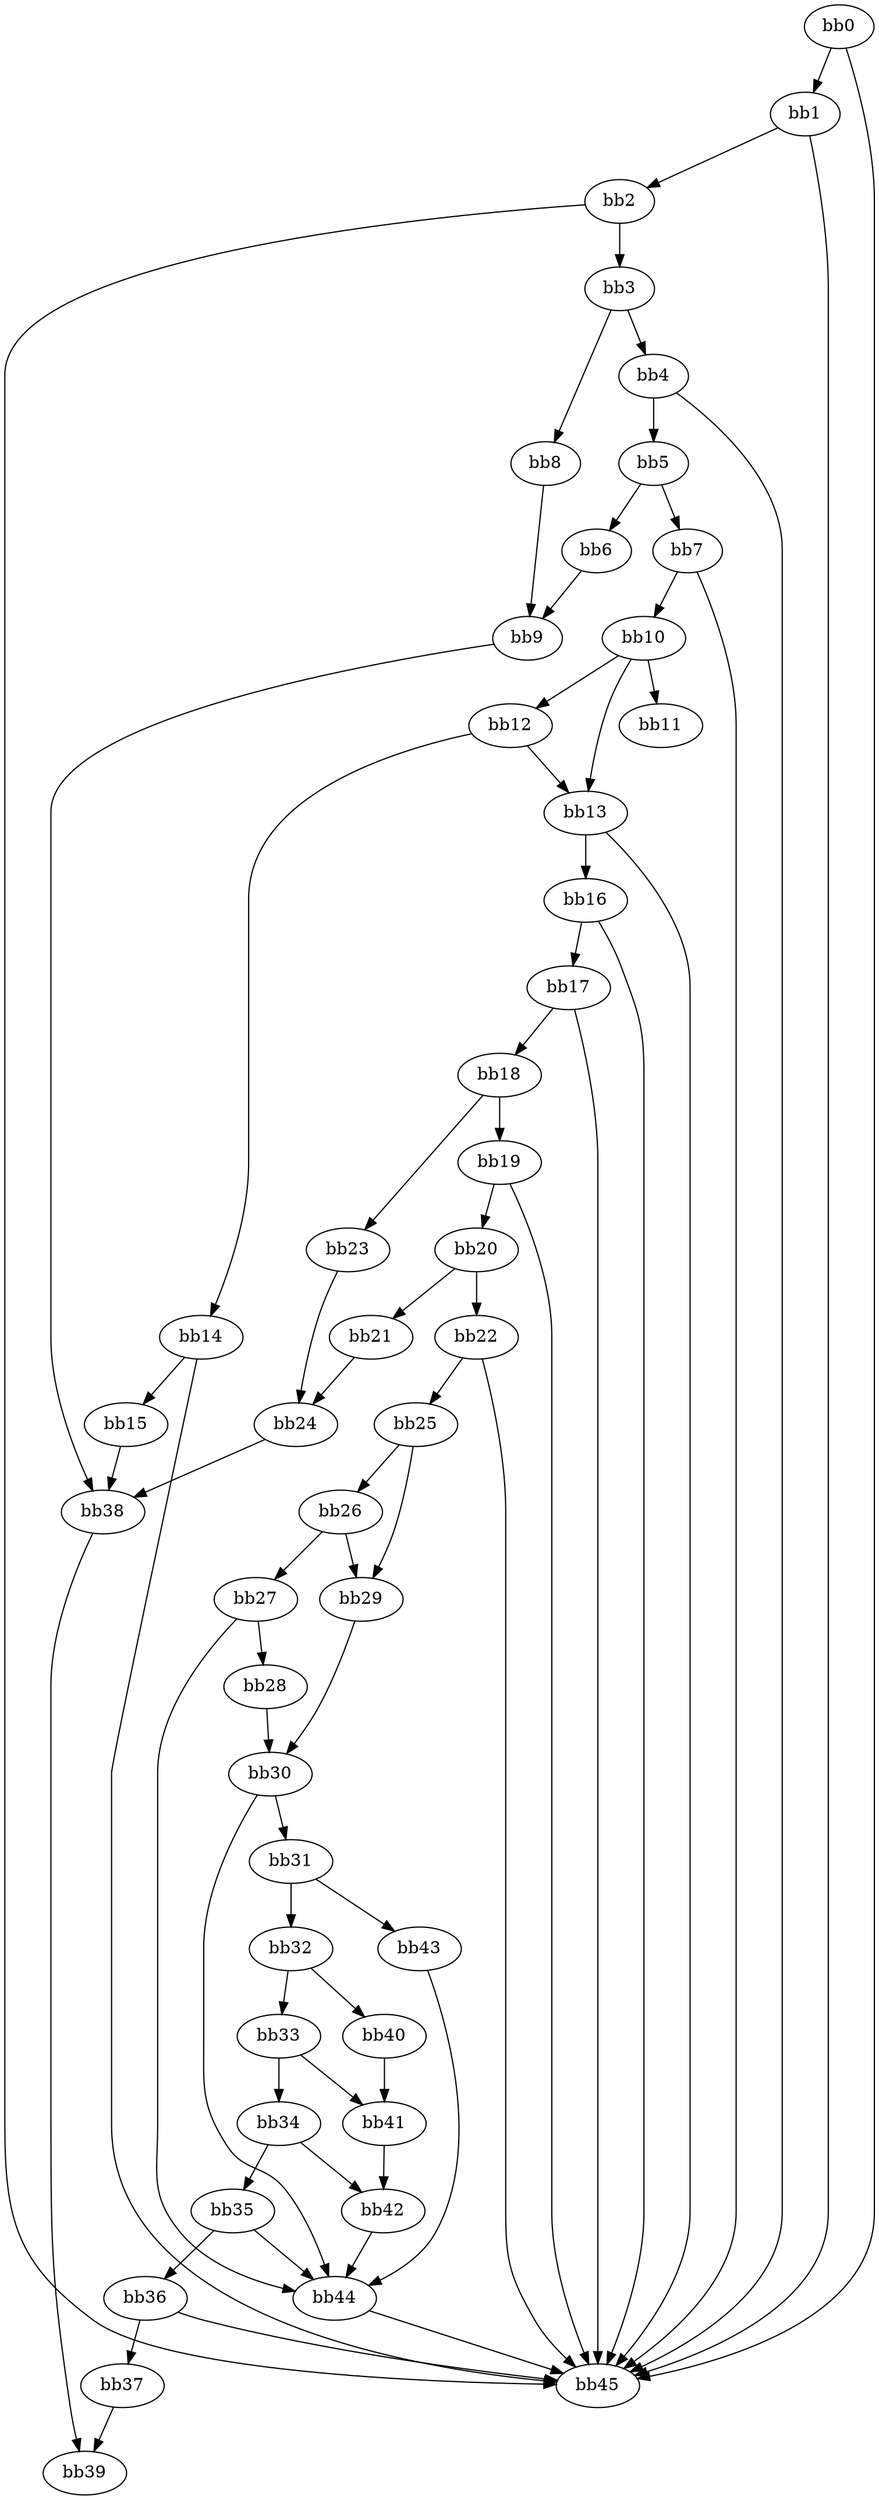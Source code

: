 digraph {
    0 [ label = "bb0\l" ]
    1 [ label = "bb1\l" ]
    2 [ label = "bb2\l" ]
    3 [ label = "bb3\l" ]
    4 [ label = "bb4\l" ]
    5 [ label = "bb5\l" ]
    6 [ label = "bb6\l" ]
    7 [ label = "bb7\l" ]
    8 [ label = "bb8\l" ]
    9 [ label = "bb9\l" ]
    10 [ label = "bb10\l" ]
    11 [ label = "bb11\l" ]
    12 [ label = "bb12\l" ]
    13 [ label = "bb13\l" ]
    14 [ label = "bb14\l" ]
    15 [ label = "bb15\l" ]
    16 [ label = "bb16\l" ]
    17 [ label = "bb17\l" ]
    18 [ label = "bb18\l" ]
    19 [ label = "bb19\l" ]
    20 [ label = "bb20\l" ]
    21 [ label = "bb21\l" ]
    22 [ label = "bb22\l" ]
    23 [ label = "bb23\l" ]
    24 [ label = "bb24\l" ]
    25 [ label = "bb25\l" ]
    26 [ label = "bb26\l" ]
    27 [ label = "bb27\l" ]
    28 [ label = "bb28\l" ]
    29 [ label = "bb29\l" ]
    30 [ label = "bb30\l" ]
    31 [ label = "bb31\l" ]
    32 [ label = "bb32\l" ]
    33 [ label = "bb33\l" ]
    34 [ label = "bb34\l" ]
    35 [ label = "bb35\l" ]
    36 [ label = "bb36\l" ]
    37 [ label = "bb37\l" ]
    38 [ label = "bb38\l" ]
    39 [ label = "bb39\l" ]
    40 [ label = "bb40\l" ]
    41 [ label = "bb41\l" ]
    42 [ label = "bb42\l" ]
    43 [ label = "bb43\l" ]
    44 [ label = "bb44\l" ]
    45 [ label = "bb45\l" ]
    0 -> 1 [ ]
    0 -> 45 [ ]
    1 -> 2 [ ]
    1 -> 45 [ ]
    2 -> 3 [ ]
    2 -> 45 [ ]
    3 -> 4 [ ]
    3 -> 8 [ ]
    4 -> 5 [ ]
    4 -> 45 [ ]
    5 -> 6 [ ]
    5 -> 7 [ ]
    6 -> 9 [ ]
    7 -> 10 [ ]
    7 -> 45 [ ]
    8 -> 9 [ ]
    9 -> 38 [ ]
    10 -> 11 [ ]
    10 -> 12 [ ]
    10 -> 13 [ ]
    12 -> 13 [ ]
    12 -> 14 [ ]
    13 -> 16 [ ]
    13 -> 45 [ ]
    14 -> 15 [ ]
    14 -> 45 [ ]
    15 -> 38 [ ]
    16 -> 17 [ ]
    16 -> 45 [ ]
    17 -> 18 [ ]
    17 -> 45 [ ]
    18 -> 19 [ ]
    18 -> 23 [ ]
    19 -> 20 [ ]
    19 -> 45 [ ]
    20 -> 21 [ ]
    20 -> 22 [ ]
    21 -> 24 [ ]
    22 -> 25 [ ]
    22 -> 45 [ ]
    23 -> 24 [ ]
    24 -> 38 [ ]
    25 -> 26 [ ]
    25 -> 29 [ ]
    26 -> 27 [ ]
    26 -> 29 [ ]
    27 -> 28 [ ]
    27 -> 44 [ ]
    28 -> 30 [ ]
    29 -> 30 [ ]
    30 -> 31 [ ]
    30 -> 44 [ ]
    31 -> 32 [ ]
    31 -> 43 [ ]
    32 -> 33 [ ]
    32 -> 40 [ ]
    33 -> 34 [ ]
    33 -> 41 [ ]
    34 -> 35 [ ]
    34 -> 42 [ ]
    35 -> 36 [ ]
    35 -> 44 [ ]
    36 -> 37 [ ]
    36 -> 45 [ ]
    37 -> 39 [ ]
    38 -> 39 [ ]
    40 -> 41 [ ]
    41 -> 42 [ ]
    42 -> 44 [ ]
    43 -> 44 [ ]
    44 -> 45 [ ]
}

